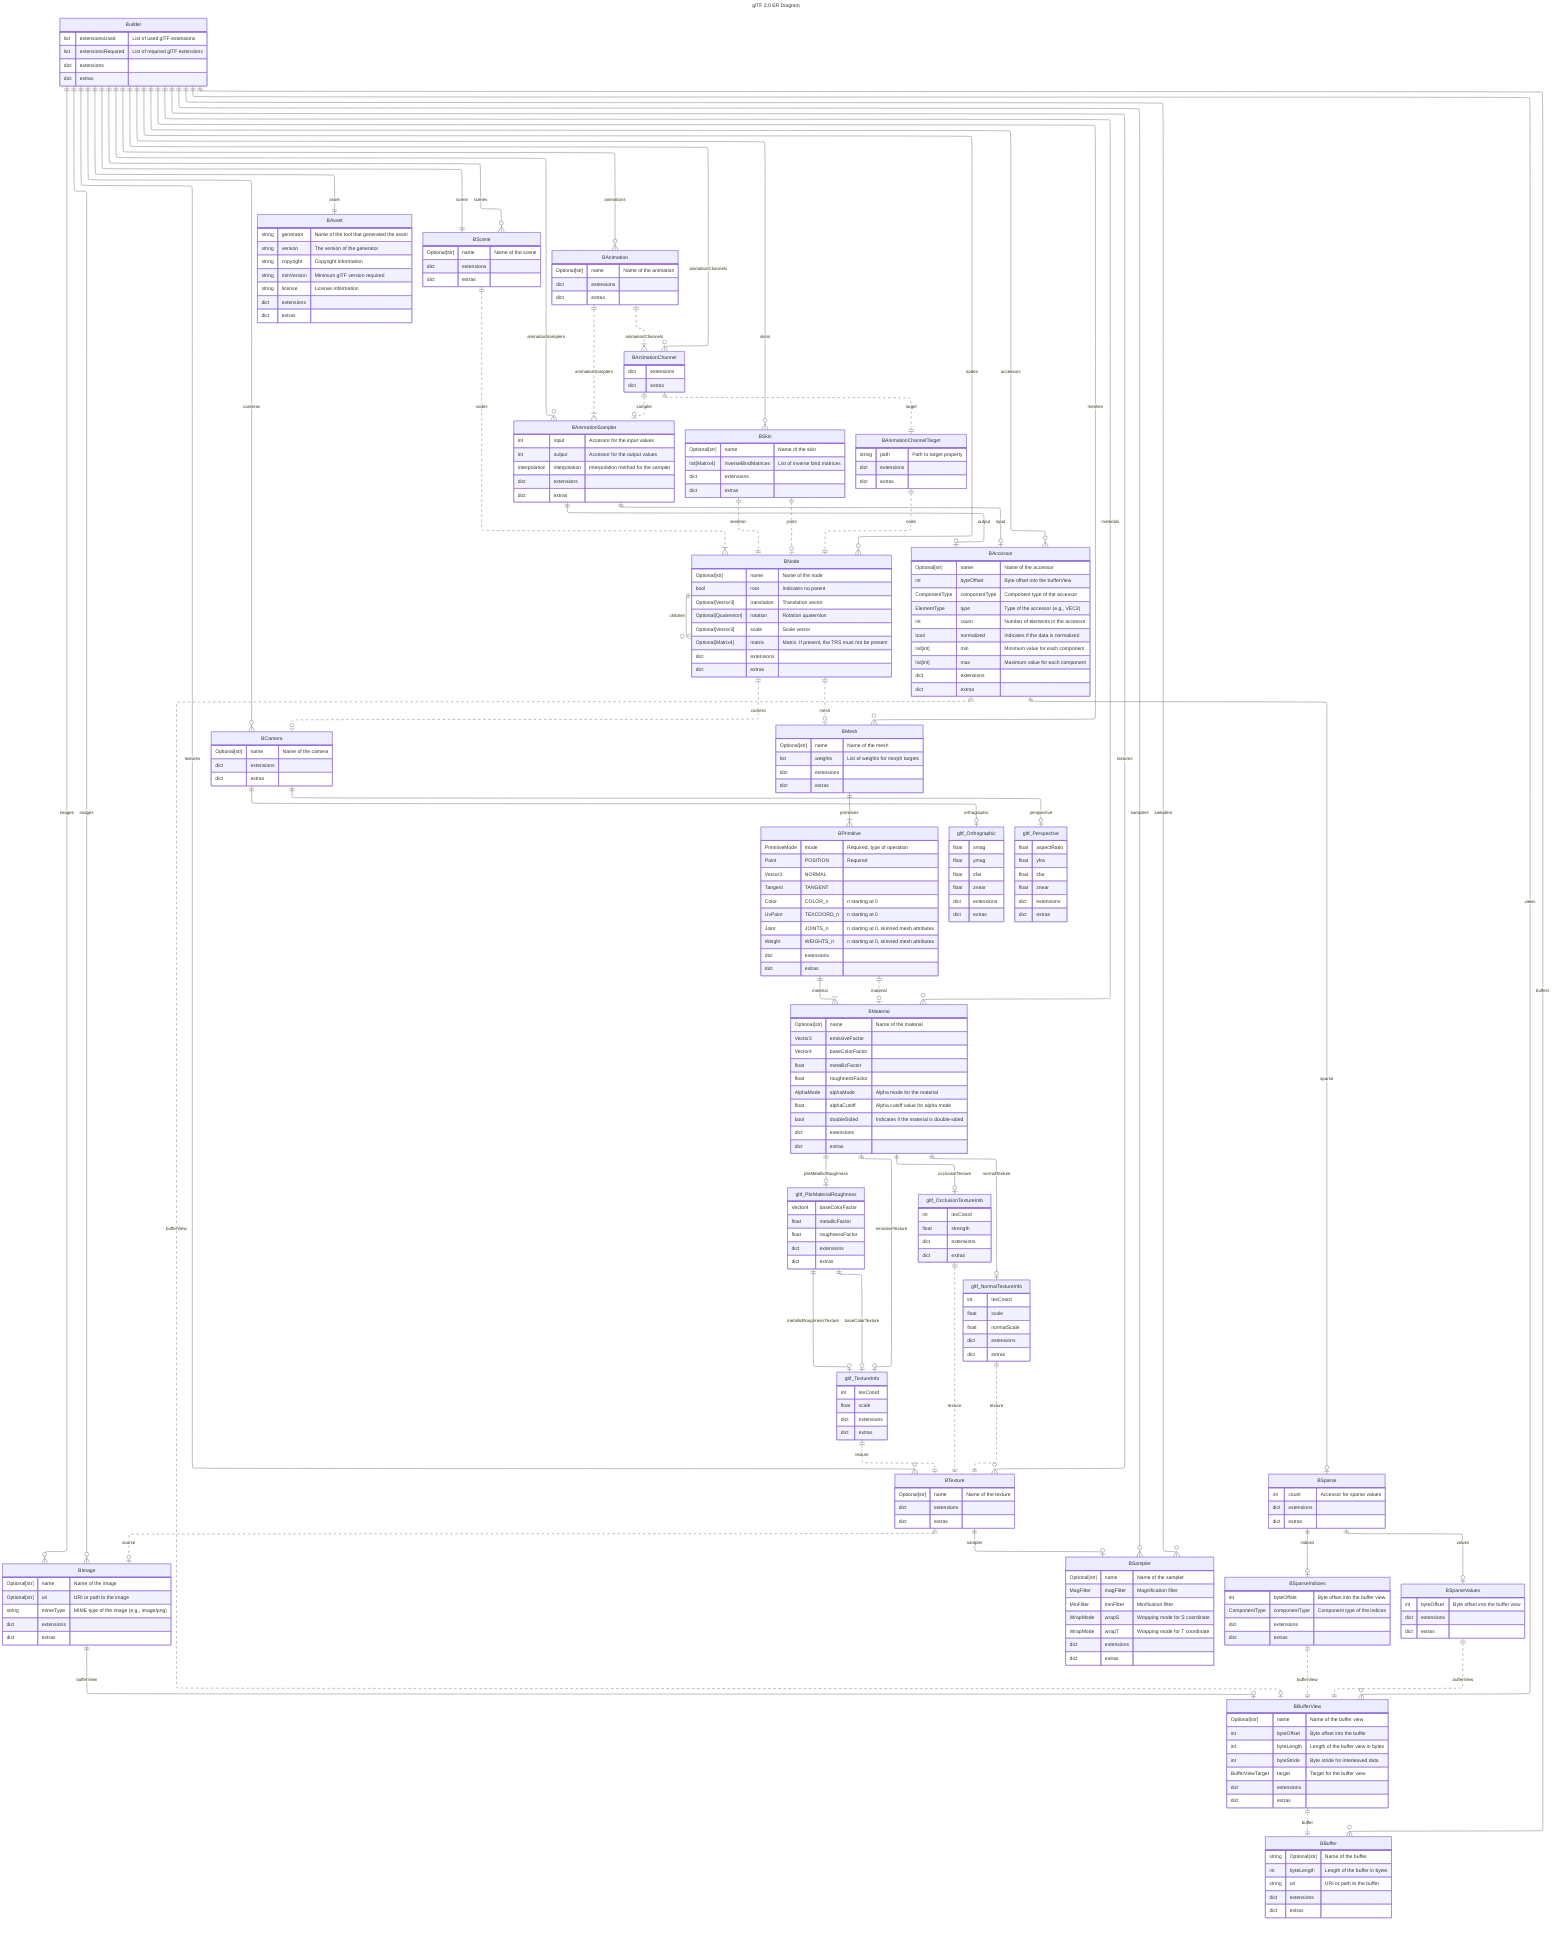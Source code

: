 ---
    config:
        layout: elk
    title: glTF 2.0 ER Diagram
    description: |
        This is the full version of the glTF 2.0 ER diagram.
---
erDiagram
    direction TB
    Builder ||--o{ BNode : nodes
    Builder ||--|| BAsset : asset
    Builder ||--o{ BScene : scenes
    Builder ||--|| BScene : scene
    Builder ||--o{ BImage : images
    Builder ||--o{ BCamera : cameras
    Builder ||--o{ BTexture : textures
    Builder ||--o{ BSampler : samplers
    Builder ||--o{ BMaterial : materials
    Builder ||--o{ BMesh : meshes
    Builder ||--o{ BAnimation : animations
    Builder ||--o{ BAnimationChannel : animationChannels
    Builder ||--o{ BAnimationSampler : animationSamplers
    Builder ||--o{ BSkin : skins
    Builder ||--o{ BAccessor : accessors
    Builder ||--o{ BBufferView : views
    Builder ||--o{ BBuffer : buffers
    BAnimation ||..|{ BAnimationChannel : animationChannels
    BAnimation ||..|{ BAnimationSampler : animationSamplers
    BAnimationChannel ||..o| BAnimationSampler : sampler
    BNode ||..o| BCamera : camera
    BImage {
        Optional[str] name           "Name of the image"
        Optional[str] uri           "URI or path to the image"
        string mimeType      "MIME type of the image (e.g., image/png)"
        dict extensions
        dict extras
    }
    BImage ||--o| BBufferView : bufferView
    Builder {
        list extensionsUsed        "List of used glTF extensions"
        list extensionsRequired    "List of required glTF extensions"
        dict extensions
        dict extras
    }
    BScene ||..|{ BNode : nodes
    BNode ||--o{ BNode : children
    BNode ||..o| BMesh : mesh
    BMesh ||--|{ BPrimitive : primitives
    Builder ||--o{ BImage : images
    Builder ||--o{ BTexture : textures
    BPrimitive ||..o| BMaterial : material
    BPrimitive {
        PrimitiveMode mode "Required, type of operation"
        Point POSITION     "Required"
        Vector3 NORMAL
        Tangent TANGENT
        Color COLOR_n      "n starting at 0"
        UvPoint TEXCOORD_n "n starting at 0"
        Joint JOINTS_n     "n starting at 0, skinned mesh attributes"
        Weight WEIGHTS_n   "n starting at 0, skinned mesh attributes"
        dict extensions
        dict extras
    }
    BAsset {
        string generator      "Name of the tool that generated the asset"
        string version        "The version of the generator"
        string copyright      "Copyright information"
        string minVersion     "Minimum glTF version required"
        string license        "License information"
        dict extensions
        dict extras
    }
    BTexture {
        Optional[str] name           "Name of the texture"
        dict extensions
        dict extras
    }
    Builder ||--o{ BSampler : samplers
    BSampler {
        Optional[str] name           "Name of the sampler"
        MagFilter magFilter         "Magnification filter"
        MinFilter minFilter         "Minification filter"
        WrapMode wrapS             "Wrapping mode for S coordinate"
        WrapMode wrapT             "Wrapping mode for T coordinate"
        dict extensions
        dict extras
    }
    BNode {
        Optional[str] name           "Name of the node"
        bool root "Indicates no parent"
        Optional[Vector3] translation "Translation vector"
        Optional[Quaternion] rotation "Rotation quaternion"
        Optional[Vector3] scale "Scale vector"
        Optional[Matrix4] matrix "Matrix. If present, the TRS must not be present"
        dict extensions
        dict extras
    }
    BMesh {
        Optional[str] name    "Name of the mesh"
        list weights          "List of weights for morph targets"
        dict extensions
        dict extras
    }
    BMaterial {
        Optional[str] name           "Name of the material"
        Vector3 emissiveFactor
        Vector4 baseColorFactor
        float metallicFactor
        float roughnessFactor
        AlphaMode alphaMode       "Alpha mode for the material"
        float alphaCutoff     "Alpha cutoff value for alpha mode"
        bool doubleSided      "Indicates if the material is double-sided"
        dict extensions
        dict extras
    }
    BMaterial ||--o| gltf_PbrMaterialRoughness : pbrMetallicRoughness
    BMaterial ||--o| gltf_TextureInfo : emissiveTexture
    BMaterial ||--o| gltf_NormalTextureInfo : normalTexture
    gltf_PbrMaterialRoughness {
        Vector4 baseColorFactor
        float metallicFactor
        float roughnessFactor
        dict extensions
        dict extras
    }
    gltf_PbrMaterialRoughness ||--o| gltf_TextureInfo : baseColorTexture
    gltf_PbrMaterialRoughness ||--o| gltf_TextureInfo : metallicRoughnessTexture
    gltf_TextureInfo {
        int texCoord
        float scale
        dict extensions
        dict extras
    }
    gltf_TextureInfo ||..|| BTexture : texture
    gltf_NormalTextureInfo {
        int texCoord
        float scale
        float normalScale
        dict extensions
        dict extras
    }
    gltf_NormalTextureInfo ||..|| BTexture : texture
    BMaterial ||--o| gltf_OcclusionTextureInfo : occlusionTexture
    gltf_OcclusionTextureInfo {
        int texCoord
        float strength
        dict extensions
        dict extras
    }
    gltf_OcclusionTextureInfo ||..|| BTexture : texture

    BScene {
        Optional[str] name           "Name of the scene"
        dict extensions
        dict extras
    }
    BCamera {
        Optional[str] name           "Name of the camera"
        dict extensions
        dict extras
    }
    BCamera ||--o| gltf_Orthographic : orthographic
    BCamera ||--o| gltf_Perspective : perspective
    gltf_Orthographic {
        float xmag
        float ymag
        float zfar
        float znear
        dict extensions
        dict extras
    }
    gltf_Perspective {
        float aspectRatio
        float yfov
        float zfar
        float znear
        dict extensions
        dict extras
    }
    BTexture ||..o| BImage : source
    BTexture ||--o| BSampler : sampler
    BSkin {
        Optional[str] name           "Name of the skin"
        list[Matrix4] inverseBindMatrices "List of inverse bind matrices"
        dict extensions
        dict extras
    }
    BSkin ||..|| BNode : skeleton
    BSkin ||..o| BNode : joints
    BPrimitive ||--|{ BMaterial : material
    BAccessor {
        Optional[str] name           "Name of the accessor"
        int byteOffset        "Byte offset into the bufferView"
        ComponentType componentType     "Component type of the accessor"
        ElementType type    "Type of the accessor (e.g., VEC3)"
        int count             "Number of elements in the accessor"
        bool normalized        "Indicates if the data is normalized"
        list[int] min              "Minimum value for each component"
        list[int] max              "Maximum value for each component"
        dict extensions
        dict extras
    }
    BAccessor ||--o| BSparse : sparse
    BSparse {
        int count      "Accessor for sparse values"
        dict extensions
        dict extras
    }
    BSparse ||--o| BSparseIndicies : indices
    BSparse ||--o| BSparseValues : values
    BSparseValues {
        int byteOffset "Byte offset into the buffer view"
        dict extensions
        dict extras
    }
    BSparseValues ||..|| BBufferView : bufferView
    BSparseIndicies {
        int byteOffset "Byte offset into the buffer view"
        ComponentType componentType "Component type of the indices"
        dict extensions
        dict extras
    }
    BSparseIndicies ||..|| BBufferView : bufferView
    BAccessor ||..o| BBufferView : bufferView
    BBufferView ||..|| BBuffer : buffer
    BBufferView {
        Optional[str] name           "Name of the buffer view"
        int byteOffset        "Byte offset into the buffer"
        int byteLength        "Length of the buffer view in bytes"
        int byteStride        "Byte stride for interleaved data"
        BufferViewTarget target "Target for the buffer view"
        dict extensions
        dict extras
    }
    BBuffer {
        string Optional[str]           "Name of the buffer"
        int byteLength        "Length of the buffer in bytes"
        string uri            "URI or path to the buffer"
        dict extensions
        dict extras
    }

BAnimationSampler {
    int input "Accessor for the input values"
    int output "Accessor for the output values"
    Interpolation interpolation "Interpolation method for the sampler"
    dict extensions
    dict extras
}
BAnimationSampler ||--o| BAccessor : input
BAnimationSampler ||--o| BAccessor : output
BAnimationChannel {
    dict extensions
    dict extras
}
BAnimationChannel ||..|| BAnimationChannelTarget : target
BAnimationChannelTarget {
    string path "Path to target property"
    dict extensions
    dict extras
}
BAnimationChannelTarget ||..|| BNode : node
BAnimation {
    Optional[str] name           "Name of the animation"
    dict extensions
    dict extras
}